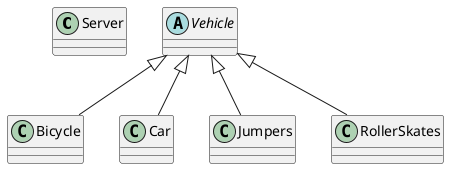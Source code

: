 @startuml

class Server

class Bicycle
class Car
class Jumpers
class RollerSkates

abstract Vehicle

Vehicle <|-- Bicycle
Vehicle <|-- Car
Vehicle <|-- Jumpers
Vehicle <|-- RollerSkates

@enduml